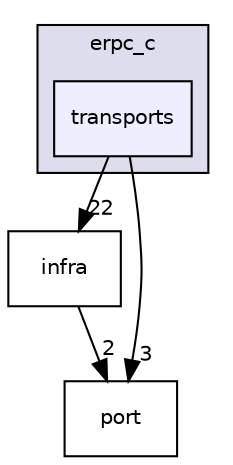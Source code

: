 digraph "transports" {
  compound=true
  node [ fontsize="10", fontname="Helvetica"];
  edge [ labelfontsize="10", labelfontname="Helvetica"];
  subgraph clusterdir_ecce72d14eab190b8175cc3cd0696eeb {
    graph [ bgcolor="#ddddee", pencolor="black", label="erpc_c" fontname="Helvetica", fontsize="10", URL="dir_ecce72d14eab190b8175cc3cd0696eeb.html"]
  dir_65f3d2eaa0376abba9fa4e8a5e7d2f88 [shape=box, label="transports", style="filled", fillcolor="#eeeeff", pencolor="black", URL="dir_65f3d2eaa0376abba9fa4e8a5e7d2f88.html"];
  }
  dir_4c1986dc9092ab2d1c997193a3634562 [shape=box label="infra" URL="dir_4c1986dc9092ab2d1c997193a3634562.html"];
  dir_62e9b24ece508051f26d84717c79c815 [shape=box label="port" URL="dir_62e9b24ece508051f26d84717c79c815.html"];
  dir_65f3d2eaa0376abba9fa4e8a5e7d2f88->dir_4c1986dc9092ab2d1c997193a3634562 [headlabel="22", labeldistance=1.5 headhref="dir_000002_000001.html"];
  dir_65f3d2eaa0376abba9fa4e8a5e7d2f88->dir_62e9b24ece508051f26d84717c79c815 [headlabel="3", labeldistance=1.5 headhref="dir_000002_000005.html"];
  dir_4c1986dc9092ab2d1c997193a3634562->dir_62e9b24ece508051f26d84717c79c815 [headlabel="2", labeldistance=1.5 headhref="dir_000001_000005.html"];
}
